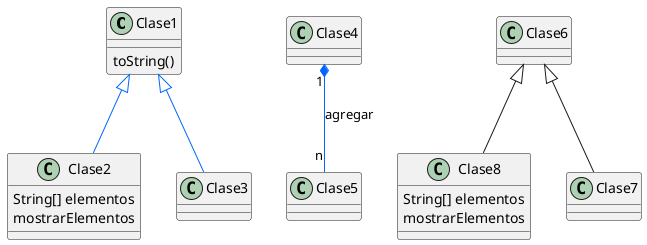 @startuml diagrama6

class Clase1{
    toString()
}

class Clase2{
    String[] elementos
    mostrarElementos
}

Clase1 <|-[#0066ff]- Clase2
Clase1 <|-[#0066ff]- Clase3

Clase4 "1" *-[#0066ff]- "n" Clase5 : agregar

class Clase8 {
    String[] elementos
    mostrarElementos
}
Clase6 <|-- Clase7
Clase6 <|-- Clase8


@enduml
